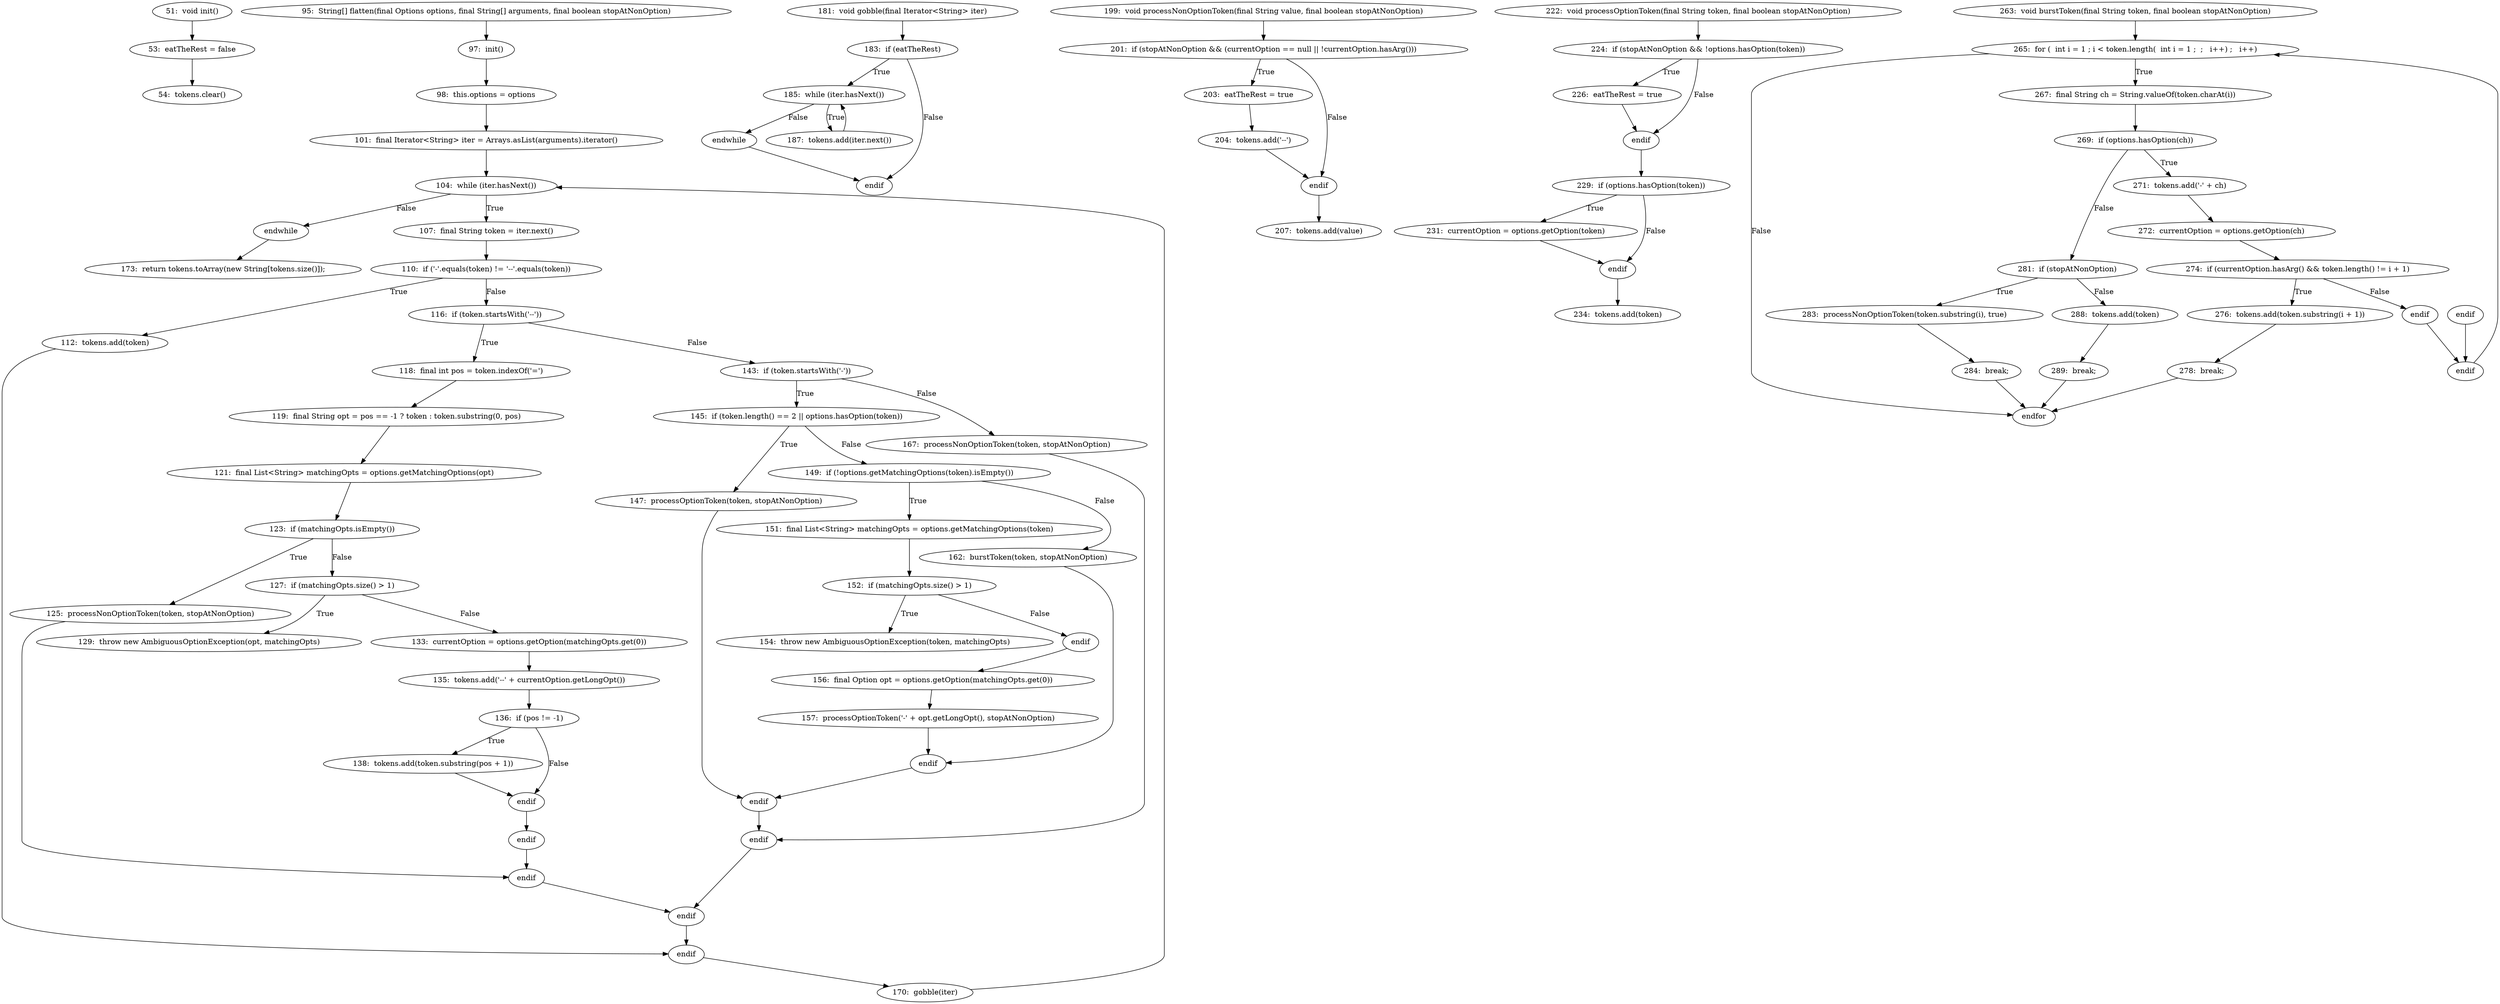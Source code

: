digraph PosixParser_CFG {
  // graph-vertices
  v1  [label="51:  void init()"];
  v2  [label="53:  eatTheRest = false"];
  v3  [label="54:  tokens.clear()"];
  v4  [label="95:  String[] flatten(final Options options, final String[] arguments, final boolean stopAtNonOption)"];
  v5  [label="97:  init()"];
  v6  [label="98:  this.options = options"];
  v7  [label="101:  final Iterator<String> iter = Arrays.asList(arguments).iterator()"];
  v8  [label="104:  while (iter.hasNext())"];
  v9  [label="endwhile"];
  v10  [label="107:  final String token = iter.next()"];
  v11  [label="110:  if ('-'.equals(token) != '--'.equals(token))"];
  v12  [label="112:  tokens.add(token)"];
  v13  [label="endif"];
  v14  [label="116:  if (token.startsWith('--'))"];
  v15  [label="118:  final int pos = token.indexOf('=')"];
  v16  [label="119:  final String opt = pos == -1 ? token : token.substring(0, pos)"];
  v17  [label="121:  final List<String> matchingOpts = options.getMatchingOptions(opt)"];
  v18  [label="123:  if (matchingOpts.isEmpty())"];
  v19  [label="125:  processNonOptionToken(token, stopAtNonOption)"];
  v20  [label="endif"];
  v21  [label="127:  if (matchingOpts.size() > 1)"];
  v22  [label="129:  throw new AmbiguousOptionException(opt, matchingOpts)"];
  v23  [label="endif"];
  v24  [label="133:  currentOption = options.getOption(matchingOpts.get(0))"];
  v25  [label="135:  tokens.add('--' + currentOption.getLongOpt())"];
  v26  [label="136:  if (pos != -1)"];
  v27  [label="138:  tokens.add(token.substring(pos + 1))"];
  v28  [label="endif"];
  v29  [label="endif"];
  v30  [label="143:  if (token.startsWith('-'))"];
  v31  [label="145:  if (token.length() == 2 || options.hasOption(token))"];
  v32  [label="147:  processOptionToken(token, stopAtNonOption)"];
  v33  [label="endif"];
  v34  [label="149:  if (!options.getMatchingOptions(token).isEmpty())"];
  v35  [label="151:  final List<String> matchingOpts = options.getMatchingOptions(token)"];
  v36  [label="152:  if (matchingOpts.size() > 1)"];
  v37  [label="154:  throw new AmbiguousOptionException(token, matchingOpts)"];
  v38  [label="endif"];
  v39  [label="156:  final Option opt = options.getOption(matchingOpts.get(0))"];
  v40  [label="157:  processOptionToken('-' + opt.getLongOpt(), stopAtNonOption)"];
  v41  [label="endif"];
  v42  [label="162:  burstToken(token, stopAtNonOption)"];
  v43  [label="endif"];
  v44  [label="167:  processNonOptionToken(token, stopAtNonOption)"];
  v45  [label="170:  gobble(iter)"];
  v46  [label="173:  return tokens.toArray(new String[tokens.size()]);"];
  v47  [label="181:  void gobble(final Iterator<String> iter)"];
  v48  [label="183:  if (eatTheRest)"];
  v49  [label="185:  while (iter.hasNext())"];
  v50  [label="endwhile"];
  v51  [label="187:  tokens.add(iter.next())"];
  v52  [label="endif"];
  v53  [label="199:  void processNonOptionToken(final String value, final boolean stopAtNonOption)"];
  v54  [label="201:  if (stopAtNonOption && (currentOption == null || !currentOption.hasArg()))"];
  v55  [label="203:  eatTheRest = true"];
  v56  [label="204:  tokens.add('--')"];
  v57  [label="endif"];
  v58  [label="207:  tokens.add(value)"];
  v59  [label="222:  void processOptionToken(final String token, final boolean stopAtNonOption)"];
  v60  [label="224:  if (stopAtNonOption && !options.hasOption(token))"];
  v61  [label="226:  eatTheRest = true"];
  v62  [label="endif"];
  v63  [label="229:  if (options.hasOption(token))"];
  v64  [label="231:  currentOption = options.getOption(token)"];
  v65  [label="endif"];
  v66  [label="234:  tokens.add(token)"];
  v67  [label="263:  void burstToken(final String token, final boolean stopAtNonOption)"];
  v68  [label="265:  for (  int i = 1 ; i < token.length(  int i = 1 ;  ;   i++) ;   i++)"];
  v71  [label="endfor"];
  v72  [label="267:  final String ch = String.valueOf(token.charAt(i))"];
  v73  [label="269:  if (options.hasOption(ch))"];
  v74  [label="271:  tokens.add('-' + ch)"];
  v75  [label="272:  currentOption = options.getOption(ch)"];
  v76  [label="274:  if (currentOption.hasArg() && token.length() != i + 1)"];
  v77  [label="276:  tokens.add(token.substring(i + 1))"];
  v78  [label="278:  break;"];
  v79  [label="endif"];
  v80  [label="endif"];
  v81  [label="281:  if (stopAtNonOption)"];
  v82  [label="283:  processNonOptionToken(token.substring(i), true)"];
  v83  [label="284:  break;"];
  v84  [label="endif"];
  v85  [label="288:  tokens.add(token)"];
  v86  [label="289:  break;"];
  // graph-edges
  v1 -> v2;
  v2 -> v3;
  v4 -> v5;
  v5 -> v6;
  v6 -> v7;
  v7 -> v8;
  v8 -> v9  [label="False"];
  v8 -> v10  [label="True"];
  v10 -> v11;
  v11 -> v12  [label="True"];
  v12 -> v13;
  v11 -> v14  [label="False"];
  v14 -> v15  [label="True"];
  v15 -> v16;
  v16 -> v17;
  v17 -> v18;
  v18 -> v19  [label="True"];
  v19 -> v20;
  v18 -> v21  [label="False"];
  v21 -> v22  [label="True"];
  v21 -> v24  [label="False"];
  v24 -> v25;
  v25 -> v26;
  v26 -> v27  [label="True"];
  v27 -> v28;
  v26 -> v28  [label="False"];
  v28 -> v23;
  v23 -> v20;
  v20 -> v29;
  v14 -> v30  [label="False"];
  v30 -> v31  [label="True"];
  v31 -> v32  [label="True"];
  v32 -> v33;
  v31 -> v34  [label="False"];
  v34 -> v35  [label="True"];
  v35 -> v36;
  v36 -> v37  [label="True"];
  v36 -> v38  [label="False"];
  v38 -> v39;
  v39 -> v40;
  v40 -> v41;
  v34 -> v42  [label="False"];
  v42 -> v41;
  v41 -> v33;
  v33 -> v43;
  v30 -> v44  [label="False"];
  v44 -> v43;
  v43 -> v29;
  v29 -> v13;
  v13 -> v45;
  v45 -> v8;
  v9 -> v46;
  v47 -> v48;
  v48 -> v49  [label="True"];
  v49 -> v50  [label="False"];
  v49 -> v51  [label="True"];
  v51 -> v49;
  v50 -> v52;
  v48 -> v52  [label="False"];
  v53 -> v54;
  v54 -> v55  [label="True"];
  v55 -> v56;
  v56 -> v57;
  v54 -> v57  [label="False"];
  v57 -> v58;
  v59 -> v60;
  v60 -> v61  [label="True"];
  v61 -> v62;
  v60 -> v62  [label="False"];
  v62 -> v63;
  v63 -> v64  [label="True"];
  v64 -> v65;
  v63 -> v65  [label="False"];
  v65 -> v66;
  v67 -> v68;
  v68 -> v71  [label="False"];
  v68 -> v72  [label="True"];
  v72 -> v73;
  v73 -> v74  [label="True"];
  v74 -> v75;
  v75 -> v76;
  v76 -> v77  [label="True"];
  v77 -> v78;
  v78 -> v71;
  v76 -> v79  [label="False"];
  v79 -> v80;
  v73 -> v81  [label="False"];
  v81 -> v82  [label="True"];
  v82 -> v83;
  v83 -> v71;
  v81 -> v85  [label="False"];
  v85 -> v86;
  v86 -> v71;
  v84 -> v80;
  v80 -> v68;
  // end-of-graph
}
